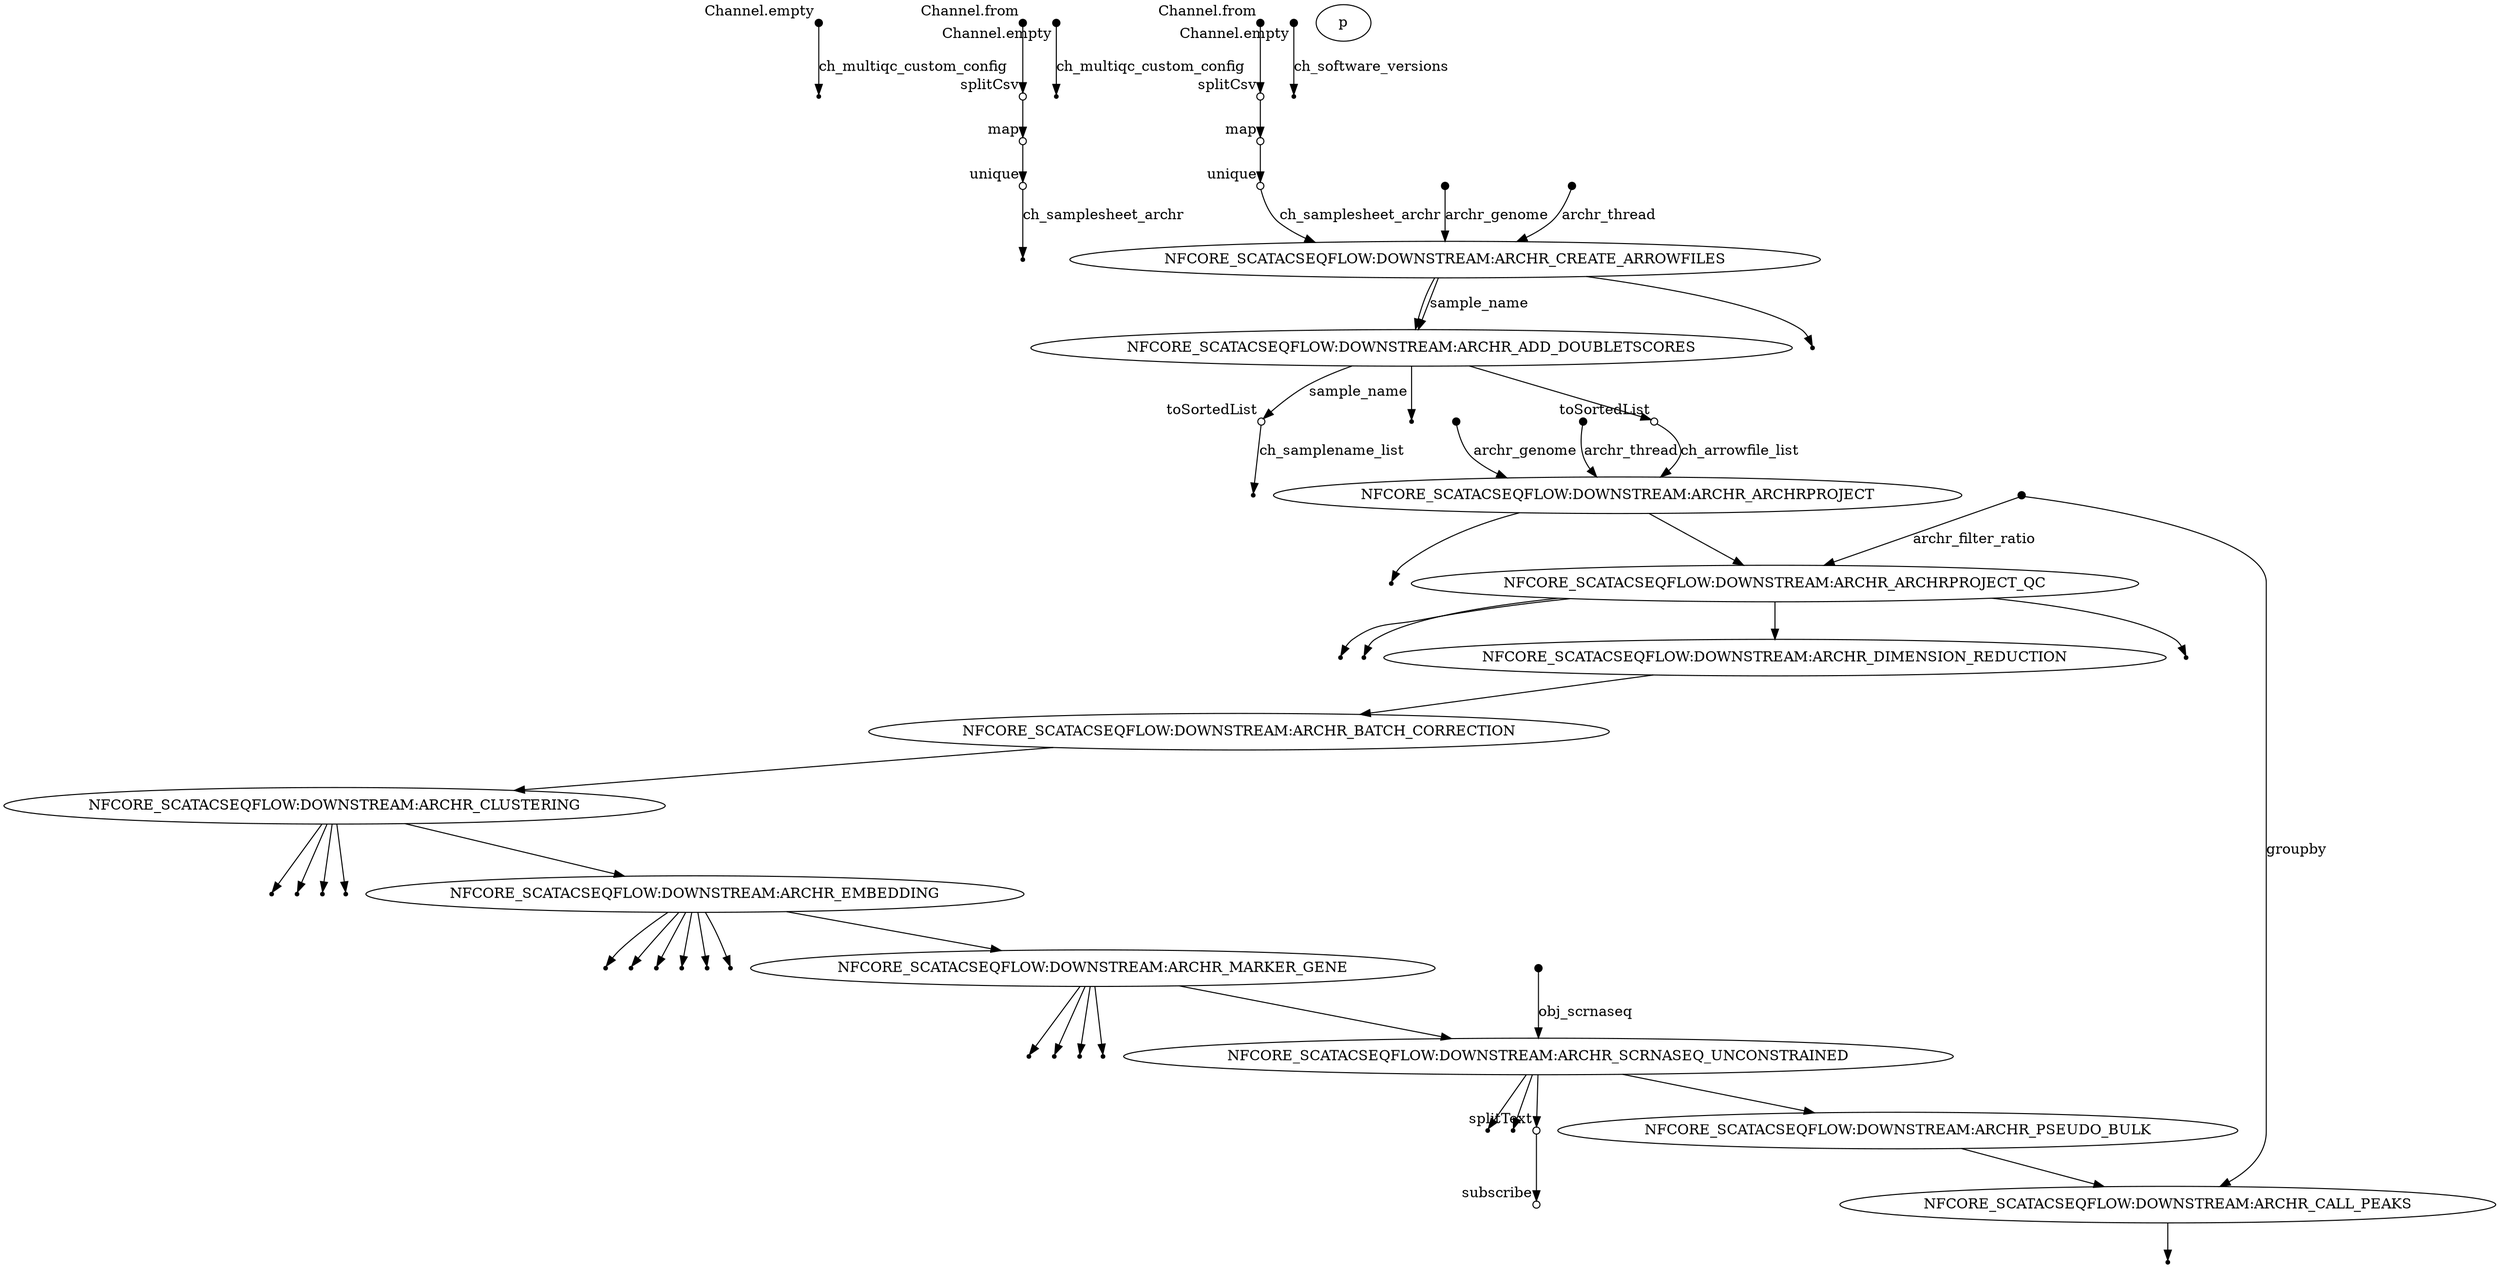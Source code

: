 digraph "pipeline_dag_20210812_213428" {
p0 [shape=point,label="",fixedsize=true,width=0.1,xlabel="Channel.empty"];
p2 [shape=point];
p0 -> p2 [label="ch_multiqc_custom_config"];

p3 [shape=point,label="",fixedsize=true,width=0.1,xlabel="Channel.from"];
p4 [shape=circle,label="",fixedsize=true,width=0.1,xlabel="splitCsv"];
p3 -> p4;

p4 [shape=circle,label="",fixedsize=true,width=0.1,xlabel="splitCsv"];
p5 [shape=circle,label="",fixedsize=true,width=0.1,xlabel="map"];
p4 -> p5;

p5 [shape=circle,label="",fixedsize=true,width=0.1,xlabel="map"];
p6 [shape=circle,label="",fixedsize=true,width=0.1,xlabel="unique"];
p5 -> p6;

p6 [shape=circle,label="",fixedsize=true,width=0.1,xlabel="unique"];
p7 [shape=point];
p6 -> p7 [label="ch_samplesheet_archr"];

p9 [shape=point,label="",fixedsize=true,width=0.1,xlabel="Channel.empty"];
p10 [shape=point];
p9 -> p10 [label="ch_multiqc_custom_config"];

p12 [shape=point,label="",fixedsize=true,width=0.1,xlabel="Channel.from"];
p13 [shape=circle,label="",fixedsize=true,width=0.1,xlabel="splitCsv"];
p12 -> p13;

p13 [shape=circle,label="",fixedsize=true,width=0.1,xlabel="splitCsv"];
p14 [shape=circle,label="",fixedsize=true,width=0.1,xlabel="map"];
p13 -> p14;

p14 [shape=circle,label="",fixedsize=true,width=0.1,xlabel="map"];
p15 [shape=circle,label="",fixedsize=true,width=0.1,xlabel="unique"];
p14 -> p15;

p15 [shape=circle,label="",fixedsize=true,width=0.1,xlabel="unique"];
p22 [label="NFCORE_SCATACSEQFLOW:DOWNSTREAM:ARCHR_CREATE_ARROWFILES"];
p15 -> p22 [label="ch_samplesheet_archr"];

p16 [shape=point,label="",fixedsize=true,width=0.1,xlabel="Channel.empty"];
p17 [shape=point];
p16 -> p17 [label="ch_software_versions"];

p20 [shape=point,label="",fixedsize=true,width=0.1];
p22 [label="NFCORE_SCATACSEQFLOW:DOWNSTREAM:ARCHR_CREATE_ARROWFILES"];
p20 -> p22 [label="archr_genome"];

p21 [shape=point,label="",fixedsize=true,width=0.1];
p22 [label="NFCORE_SCATACSEQFLOW:DOWNSTREAM:ARCHR_CREATE_ARROWFILES"];
p21 -> p22 [label="archr_thread"];

p22 [label="NFCORE_SCATACSEQFLOW:DOWNSTREAM:ARCHR_CREATE_ARROWFILES"];
p25 [label="NFCORE_SCATACSEQFLOW:DOWNSTREAM:ARCHR_ADD_DOUBLETSCORES"];
p22 -> p25 [label="sample_name"];

p22 [label="NFCORE_SCATACSEQFLOW:DOWNSTREAM:ARCHR_CREATE_ARROWFILES"];
p23 [shape=point];
p22 -> p23;

p22 [label="NFCORE_SCATACSEQFLOW:DOWNSTREAM:ARCHR_CREATE_ARROWFILES"];
p25 [label="NFCORE_SCATACSEQFLOW:DOWNSTREAM:ARCHR_ADD_DOUBLETSCORES"];
p22 -> p25;

p25 [label="NFCORE_SCATACSEQFLOW:DOWNSTREAM:ARCHR_ADD_DOUBLETSCORES"];
p28 [shape=circle,label="",fixedsize=true,width=0.1,xlabel="toSortedList"];
p25 -> p28 [label="sample_name"];

p25 [label="NFCORE_SCATACSEQFLOW:DOWNSTREAM:ARCHR_ADD_DOUBLETSCORES"];
p26 [shape=point];
p25 -> p26;

p25 [label="NFCORE_SCATACSEQFLOW:DOWNSTREAM:ARCHR_ADD_DOUBLETSCORES"];
p31 [shape=circle,label="",fixedsize=true,width=0.1,xlabel="toSortedList"];
p25 -> p31;

p28 [shape=circle,label="",fixedsize=true,width=0.1,xlabel="toSortedList"];
p29 [shape=point];
p28 -> p29 [label="ch_samplename_list"];

p31 [shape=circle,label="",fixedsize=true,width=0.1,xlabel="toSortedList"];
p36 [label="NFCORE_SCATACSEQFLOW:DOWNSTREAM:ARCHR_ARCHRPROJECT"];
p31 -> p36 [label="ch_arrowfile_list"];

p33 [shape=point,label="",fixedsize=true,width=0.1];
p36 [label="NFCORE_SCATACSEQFLOW:DOWNSTREAM:ARCHR_ARCHRPROJECT"];
p33 -> p36 [label="archr_genome"];

p35 [shape=point,label="",fixedsize=true,width=0.1];
p36 [label="NFCORE_SCATACSEQFLOW:DOWNSTREAM:ARCHR_ARCHRPROJECT"];
p35 -> p36 [label="archr_thread"];

p36 [label="NFCORE_SCATACSEQFLOW:DOWNSTREAM:ARCHR_ARCHRPROJECT"];
p37 [shape=point];
p36 -> p37;

p36 [label="NFCORE_SCATACSEQFLOW:DOWNSTREAM:ARCHR_ARCHRPROJECT"];
p40 [label="NFCORE_SCATACSEQFLOW:DOWNSTREAM:ARCHR_ARCHRPROJECT_QC"];
p36 -> p40;

p-1 [shape=point,label="",fixedsize=true,width=0.1];
p40 [label="NFCORE_SCATACSEQFLOW:DOWNSTREAM:ARCHR_ARCHRPROJECT_QC"];
p-1 -> p40 [label="archr_filter_ratio"];

p40 [label="NFCORE_SCATACSEQFLOW:DOWNSTREAM:ARCHR_ARCHRPROJECT_QC"];
p45 [shape=point];
p40 -> p45;

p40 [label="NFCORE_SCATACSEQFLOW:DOWNSTREAM:ARCHR_ARCHRPROJECT_QC"];
p43 [shape=point];
p40 -> p43;

p40 [label="NFCORE_SCATACSEQFLOW:DOWNSTREAM:ARCHR_ARCHRPROJECT_QC"];
p41 [shape=point];
p40 -> p41;

p40 [label="NFCORE_SCATACSEQFLOW:DOWNSTREAM:ARCHR_ARCHRPROJECT_QC"];
p47 [label="NFCORE_SCATACSEQFLOW:DOWNSTREAM:ARCHR_DIMENSION_REDUCTION"];
p40 -> p47;

p47 [label="NFCORE_SCATACSEQFLOW:DOWNSTREAM:ARCHR_DIMENSION_REDUCTION"];
p48 [label="NFCORE_SCATACSEQFLOW:DOWNSTREAM:ARCHR_BATCH_CORRECTION"];
p47 -> p48;

p48 [label="NFCORE_SCATACSEQFLOW:DOWNSTREAM:ARCHR_BATCH_CORRECTION"];
p49 [label="NFCORE_SCATACSEQFLOW:DOWNSTREAM:ARCHR_CLUSTERING"];
p48 -> p49;

p49 [label="NFCORE_SCATACSEQFLOW:DOWNSTREAM:ARCHR_CLUSTERING"];
p57 [label="NFCORE_SCATACSEQFLOW:DOWNSTREAM:ARCHR_EMBEDDING"];
p49 -> p57;

p49 [label="NFCORE_SCATACSEQFLOW:DOWNSTREAM:ARCHR_CLUSTERING"];
p55 [shape=point];
p49 -> p55;

p49 [label="NFCORE_SCATACSEQFLOW:DOWNSTREAM:ARCHR_CLUSTERING"];
p53 [shape=point];
p49 -> p53;

p49 [label="NFCORE_SCATACSEQFLOW:DOWNSTREAM:ARCHR_CLUSTERING"];
p50 [shape=point];
p49 -> p50;

p49 [label="NFCORE_SCATACSEQFLOW:DOWNSTREAM:ARCHR_CLUSTERING"];
p51 [shape=point];
p49 -> p51;

p57 [label="NFCORE_SCATACSEQFLOW:DOWNSTREAM:ARCHR_EMBEDDING"];
p64 [label="NFCORE_SCATACSEQFLOW:DOWNSTREAM:ARCHR_MARKER_GENE"];
p57 -> p64;

p57 [label="NFCORE_SCATACSEQFLOW:DOWNSTREAM:ARCHR_EMBEDDING"];
p63 [shape=point];
p57 -> p63;

p57 [label="NFCORE_SCATACSEQFLOW:DOWNSTREAM:ARCHR_EMBEDDING"];
p62 [shape=point];
p57 -> p62;

p57 [label="NFCORE_SCATACSEQFLOW:DOWNSTREAM:ARCHR_EMBEDDING"];
p61 [shape=point];
p57 -> p61;

p57 [label="NFCORE_SCATACSEQFLOW:DOWNSTREAM:ARCHR_EMBEDDING"];
p60 [shape=point];
p57 -> p60;

p57 [label="NFCORE_SCATACSEQFLOW:DOWNSTREAM:ARCHR_EMBEDDING"];
p59 [shape=point];
p57 -> p59;

p57 [label="NFCORE_SCATACSEQFLOW:DOWNSTREAM:ARCHR_EMBEDDING"];
p58 [shape=point];
p57 -> p58;

p64 [label="NFCORE_SCATACSEQFLOW:DOWNSTREAM:ARCHR_MARKER_GENE"];
p70 [label="NFCORE_SCATACSEQFLOW:DOWNSTREAM:ARCHR_SCRNASEQ_UNCONSTRAINED"];
p64 -> p70;

p64 [label="NFCORE_SCATACSEQFLOW:DOWNSTREAM:ARCHR_MARKER_GENE"];
p68 [shape=point];
p64 -> p68;

p64 [label="NFCORE_SCATACSEQFLOW:DOWNSTREAM:ARCHR_MARKER_GENE"];
p67 [shape=point];
p64 -> p67;

p64 [label="NFCORE_SCATACSEQFLOW:DOWNSTREAM:ARCHR_MARKER_GENE"];
p66 [shape=point];
p64 -> p66;

p64 [label="NFCORE_SCATACSEQFLOW:DOWNSTREAM:ARCHR_MARKER_GENE"];
p65 [shape=point];
p64 -> p65;

p69 [shape=point,label="",fixedsize=true,width=0.1];
p70 [label="NFCORE_SCATACSEQFLOW:DOWNSTREAM:ARCHR_SCRNASEQ_UNCONSTRAINED"];
p69 -> p70 [label="obj_scrnaseq"];

p70 [label="NFCORE_SCATACSEQFLOW:DOWNSTREAM:ARCHR_SCRNASEQ_UNCONSTRAINED"];
p75 [label="NFCORE_SCATACSEQFLOW:DOWNSTREAM:ARCHR_PSEUDO_BULK"];
p70 -> p75;

p70 [label="NFCORE_SCATACSEQFLOW:DOWNSTREAM:ARCHR_SCRNASEQ_UNCONSTRAINED"];
p72 [shape=point];
p70 -> p72;

p70 [label="NFCORE_SCATACSEQFLOW:DOWNSTREAM:ARCHR_SCRNASEQ_UNCONSTRAINED"];
p71 [shape=point];
p70 -> p71;

p70 [label="NFCORE_SCATACSEQFLOW:DOWNSTREAM:ARCHR_SCRNASEQ_UNCONSTRAINED"];
p73 [shape=circle,label="",fixedsize=true,width=0.1,xlabel="splitText"];
p70 -> p73;

p73 [shape=circle,label="",fixedsize=true,width=0.1,xlabel="splitText"];
p74 [shape=circle,label="",fixedsize=true,width=0.1,xlabel="subscribe"];
p73 -> p74;

p75 [label="NFCORE_SCATACSEQFLOW:DOWNSTREAM:ARCHR_PSEUDO_BULK"];
p77 [label="NFCORE_SCATACSEQFLOW:DOWNSTREAM:ARCHR_CALL_PEAKS"];
p75 -> p77;

p-1 [shape=point,label="",fixedsize=true,width=0.1];
p77 [label="NFCORE_SCATACSEQFLOW:DOWNSTREAM:ARCHR_CALL_PEAKS"];
p-1 -> p77 [label="groupby"];

p77 [label="NFCORE_SCATACSEQFLOW:DOWNSTREAM:ARCHR_CALL_PEAKS"];
p78 [shape=point];
p77 -> p78;

}
